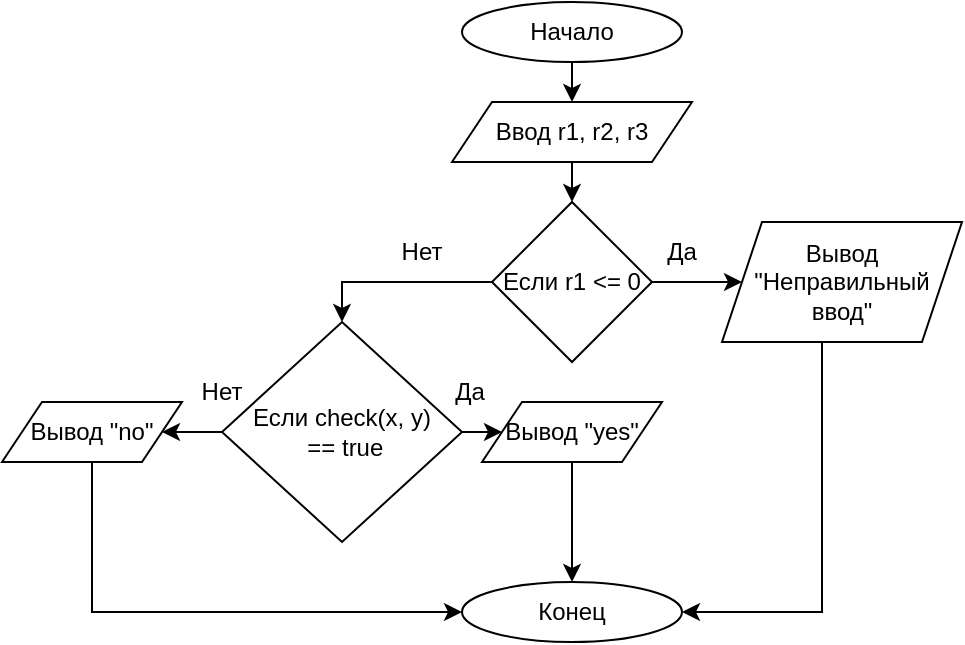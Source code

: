 <mxfile version="24.7.12">
  <diagram id="C5RBs43oDa-KdzZeNtuy" name="Page-1">
    <mxGraphModel dx="977" dy="563" grid="1" gridSize="10" guides="1" tooltips="1" connect="1" arrows="1" fold="1" page="1" pageScale="1" pageWidth="827" pageHeight="1169" math="0" shadow="0">
      <root>
        <mxCell id="WIyWlLk6GJQsqaUBKTNV-0" />
        <mxCell id="WIyWlLk6GJQsqaUBKTNV-1" parent="WIyWlLk6GJQsqaUBKTNV-0" />
        <mxCell id="G4KBmSxN6sylE5Wgttx4-3" style="edgeStyle=orthogonalEdgeStyle;rounded=0;orthogonalLoop=1;jettySize=auto;html=1;exitX=0.5;exitY=1;exitDx=0;exitDy=0;entryX=0.5;entryY=0;entryDx=0;entryDy=0;" edge="1" parent="WIyWlLk6GJQsqaUBKTNV-1" source="G4KBmSxN6sylE5Wgttx4-0" target="G4KBmSxN6sylE5Wgttx4-2">
          <mxGeometry relative="1" as="geometry" />
        </mxCell>
        <mxCell id="G4KBmSxN6sylE5Wgttx4-0" value="Начало" style="ellipse;whiteSpace=wrap;html=1;" vertex="1" parent="WIyWlLk6GJQsqaUBKTNV-1">
          <mxGeometry x="380" y="60" width="110" height="30" as="geometry" />
        </mxCell>
        <mxCell id="G4KBmSxN6sylE5Wgttx4-1" value="Конец" style="ellipse;whiteSpace=wrap;html=1;" vertex="1" parent="WIyWlLk6GJQsqaUBKTNV-1">
          <mxGeometry x="380" y="350" width="110" height="30" as="geometry" />
        </mxCell>
        <mxCell id="G4KBmSxN6sylE5Wgttx4-5" style="edgeStyle=orthogonalEdgeStyle;rounded=0;orthogonalLoop=1;jettySize=auto;html=1;exitX=0.5;exitY=1;exitDx=0;exitDy=0;entryX=0.5;entryY=0;entryDx=0;entryDy=0;" edge="1" parent="WIyWlLk6GJQsqaUBKTNV-1" source="G4KBmSxN6sylE5Wgttx4-2" target="G4KBmSxN6sylE5Wgttx4-4">
          <mxGeometry relative="1" as="geometry" />
        </mxCell>
        <mxCell id="G4KBmSxN6sylE5Wgttx4-2" value="Ввод r1, r2, r3" style="shape=parallelogram;perimeter=parallelogramPerimeter;whiteSpace=wrap;html=1;fixedSize=1;" vertex="1" parent="WIyWlLk6GJQsqaUBKTNV-1">
          <mxGeometry x="375" y="110" width="120" height="30" as="geometry" />
        </mxCell>
        <mxCell id="G4KBmSxN6sylE5Wgttx4-7" style="edgeStyle=orthogonalEdgeStyle;rounded=0;orthogonalLoop=1;jettySize=auto;html=1;exitX=1;exitY=0.5;exitDx=0;exitDy=0;entryX=0;entryY=0.5;entryDx=0;entryDy=0;" edge="1" parent="WIyWlLk6GJQsqaUBKTNV-1" source="G4KBmSxN6sylE5Wgttx4-4" target="G4KBmSxN6sylE5Wgttx4-6">
          <mxGeometry relative="1" as="geometry" />
        </mxCell>
        <mxCell id="G4KBmSxN6sylE5Wgttx4-16" style="edgeStyle=orthogonalEdgeStyle;rounded=0;orthogonalLoop=1;jettySize=auto;html=1;exitX=0;exitY=0.5;exitDx=0;exitDy=0;entryX=0.5;entryY=0;entryDx=0;entryDy=0;" edge="1" parent="WIyWlLk6GJQsqaUBKTNV-1" source="G4KBmSxN6sylE5Wgttx4-4" target="G4KBmSxN6sylE5Wgttx4-15">
          <mxGeometry relative="1" as="geometry" />
        </mxCell>
        <mxCell id="G4KBmSxN6sylE5Wgttx4-4" value="Если r1 &amp;lt;= 0" style="rhombus;whiteSpace=wrap;html=1;" vertex="1" parent="WIyWlLk6GJQsqaUBKTNV-1">
          <mxGeometry x="395" y="160" width="80" height="80" as="geometry" />
        </mxCell>
        <mxCell id="G4KBmSxN6sylE5Wgttx4-10" style="edgeStyle=orthogonalEdgeStyle;rounded=0;orthogonalLoop=1;jettySize=auto;html=1;entryX=1;entryY=0.5;entryDx=0;entryDy=0;" edge="1" parent="WIyWlLk6GJQsqaUBKTNV-1" source="G4KBmSxN6sylE5Wgttx4-6" target="G4KBmSxN6sylE5Wgttx4-1">
          <mxGeometry relative="1" as="geometry">
            <Array as="points">
              <mxPoint x="560" y="365" />
            </Array>
          </mxGeometry>
        </mxCell>
        <mxCell id="G4KBmSxN6sylE5Wgttx4-6" value="Вывод &quot;Неправильный ввод&quot;" style="shape=parallelogram;perimeter=parallelogramPerimeter;whiteSpace=wrap;html=1;fixedSize=1;" vertex="1" parent="WIyWlLk6GJQsqaUBKTNV-1">
          <mxGeometry x="510" y="170" width="120" height="60" as="geometry" />
        </mxCell>
        <mxCell id="G4KBmSxN6sylE5Wgttx4-11" value="Да&lt;span style=&quot;color: rgba(0, 0, 0, 0); font-family: monospace; font-size: 0px; text-align: start; text-wrap: nowrap;&quot;&gt;%3CmxGraphModel%3E%3Croot%3E%3CmxCell%20id%3D%220%22%2F%3E%3CmxCell%20id%3D%221%22%20parent%3D%220%22%2F%3E%3CmxCell%20id%3D%222%22%20value%3D%22%D0%9D%D0%B0%D1%87%D0%B0%D0%BB%D0%BE%22%20style%3D%22ellipse%3BwhiteSpace%3Dwrap%3Bhtml%3D1%3B%22%20vertex%3D%221%22%20parent%3D%221%22%3E%3CmxGeometry%20x%3D%22390%22%20y%3D%2260%22%20width%3D%22110%22%20height%3D%2230%22%20as%3D%22geometry%22%2F%3E%3C%2FmxCell%3E%3C%2Froot%3E%3C%2FmxGraphModel%3E&lt;/span&gt;" style="text;html=1;align=center;verticalAlign=middle;whiteSpace=wrap;rounded=0;" vertex="1" parent="WIyWlLk6GJQsqaUBKTNV-1">
          <mxGeometry x="460" y="170" width="60" height="30" as="geometry" />
        </mxCell>
        <mxCell id="G4KBmSxN6sylE5Wgttx4-13" value="Нет" style="text;html=1;align=center;verticalAlign=middle;whiteSpace=wrap;rounded=0;" vertex="1" parent="WIyWlLk6GJQsqaUBKTNV-1">
          <mxGeometry x="330" y="170" width="60" height="30" as="geometry" />
        </mxCell>
        <mxCell id="G4KBmSxN6sylE5Wgttx4-19" style="edgeStyle=orthogonalEdgeStyle;rounded=0;orthogonalLoop=1;jettySize=auto;html=1;exitX=0;exitY=0.5;exitDx=0;exitDy=0;entryX=1;entryY=0.5;entryDx=0;entryDy=0;" edge="1" parent="WIyWlLk6GJQsqaUBKTNV-1" source="G4KBmSxN6sylE5Wgttx4-15" target="G4KBmSxN6sylE5Wgttx4-18">
          <mxGeometry relative="1" as="geometry" />
        </mxCell>
        <mxCell id="G4KBmSxN6sylE5Wgttx4-20" style="edgeStyle=orthogonalEdgeStyle;rounded=0;orthogonalLoop=1;jettySize=auto;html=1;exitX=1;exitY=0.5;exitDx=0;exitDy=0;entryX=0;entryY=0.5;entryDx=0;entryDy=0;" edge="1" parent="WIyWlLk6GJQsqaUBKTNV-1" source="G4KBmSxN6sylE5Wgttx4-15" target="G4KBmSxN6sylE5Wgttx4-17">
          <mxGeometry relative="1" as="geometry" />
        </mxCell>
        <mxCell id="G4KBmSxN6sylE5Wgttx4-15" value="Если check(x, y)&lt;div&gt;&amp;nbsp;== true&lt;/div&gt;" style="rhombus;whiteSpace=wrap;html=1;" vertex="1" parent="WIyWlLk6GJQsqaUBKTNV-1">
          <mxGeometry x="260" y="220" width="120" height="110" as="geometry" />
        </mxCell>
        <mxCell id="G4KBmSxN6sylE5Wgttx4-21" style="edgeStyle=orthogonalEdgeStyle;rounded=0;orthogonalLoop=1;jettySize=auto;html=1;exitX=0.5;exitY=1;exitDx=0;exitDy=0;" edge="1" parent="WIyWlLk6GJQsqaUBKTNV-1" source="G4KBmSxN6sylE5Wgttx4-17" target="G4KBmSxN6sylE5Wgttx4-1">
          <mxGeometry relative="1" as="geometry" />
        </mxCell>
        <mxCell id="G4KBmSxN6sylE5Wgttx4-17" value="Вывод &quot;yes&quot;" style="shape=parallelogram;perimeter=parallelogramPerimeter;whiteSpace=wrap;html=1;fixedSize=1;" vertex="1" parent="WIyWlLk6GJQsqaUBKTNV-1">
          <mxGeometry x="390" y="260" width="90" height="30" as="geometry" />
        </mxCell>
        <mxCell id="G4KBmSxN6sylE5Wgttx4-22" style="edgeStyle=orthogonalEdgeStyle;rounded=0;orthogonalLoop=1;jettySize=auto;html=1;exitX=0.5;exitY=1;exitDx=0;exitDy=0;entryX=0;entryY=0.5;entryDx=0;entryDy=0;" edge="1" parent="WIyWlLk6GJQsqaUBKTNV-1" source="G4KBmSxN6sylE5Wgttx4-18" target="G4KBmSxN6sylE5Wgttx4-1">
          <mxGeometry relative="1" as="geometry" />
        </mxCell>
        <mxCell id="G4KBmSxN6sylE5Wgttx4-18" value="Вывод &quot;no&quot;" style="shape=parallelogram;perimeter=parallelogramPerimeter;whiteSpace=wrap;html=1;fixedSize=1;" vertex="1" parent="WIyWlLk6GJQsqaUBKTNV-1">
          <mxGeometry x="150" y="260" width="90" height="30" as="geometry" />
        </mxCell>
        <mxCell id="G4KBmSxN6sylE5Wgttx4-23" value="Да&lt;span style=&quot;color: rgba(0, 0, 0, 0); font-family: monospace; font-size: 0px; text-align: start; text-wrap: nowrap;&quot;&gt;%3CmxGraphModel%3E%3Croot%3E%3CmxCell%20id%3D%220%22%2F%3E%3CmxCell%20id%3D%221%22%20parent%3D%220%22%2F%3E%3CmxCell%20id%3D%222%22%20value%3D%22%D0%9D%D0%B0%D1%87%D0%B0%D0%BB%D0%BE%22%20style%3D%22ellipse%3BwhiteSpace%3Dwrap%3Bhtml%3D1%3B%22%20vertex%3D%221%22%20parent%3D%221%22%3E%3CmxGeometry%20x%3D%22390%22%20y%3D%2260%22%20width%3D%22110%22%20height%3D%2230%22%20as%3D%22geometry%22%2F%3E%3C%2FmxCell%3E%3C%2Froot%3E%3C%2FmxGraphModel%3E&lt;/span&gt;" style="text;html=1;align=center;verticalAlign=middle;whiteSpace=wrap;rounded=0;" vertex="1" parent="WIyWlLk6GJQsqaUBKTNV-1">
          <mxGeometry x="354" y="240" width="60" height="30" as="geometry" />
        </mxCell>
        <mxCell id="G4KBmSxN6sylE5Wgttx4-24" value="Нет" style="text;html=1;align=center;verticalAlign=middle;whiteSpace=wrap;rounded=0;" vertex="1" parent="WIyWlLk6GJQsqaUBKTNV-1">
          <mxGeometry x="230" y="240" width="60" height="30" as="geometry" />
        </mxCell>
      </root>
    </mxGraphModel>
  </diagram>
</mxfile>
